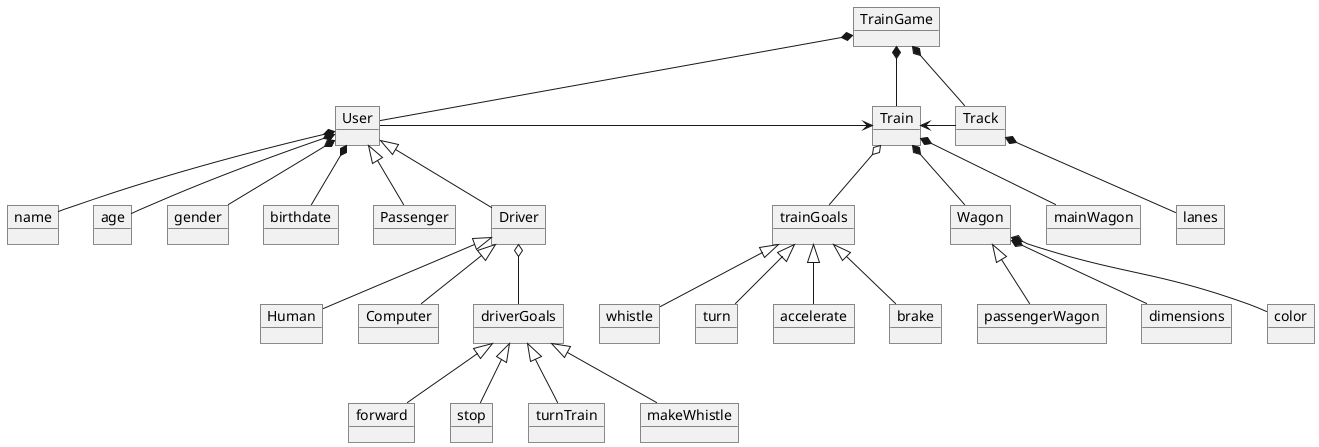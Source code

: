 @startuml Train Game

object TrainGame

object User
    object Driver
        object name
        object age
        object gender
        object birthdate
        object Human
        object Computer
        object Passenger
        object driverGoals
            object forward
            object stop
            object turnTrain
            object makeWhistle

object Train
    object mainWagon
    object trainGoals
        object accelerate
        object brake
        object whistle
        object turn

object Track
    object lanes

object Wagon
    object color
    object passengerWagon
    object dimensions

TrainGame *-- User
TrainGame *-- Train
TrainGame *-- Track

User *-- name
User *-- age
User *-- gender
User *-- birthdate
User -right-> Train
User <|-- Driver
Driver <|-- Human
Driver <|-- Computer
User <|-- Passenger

Driver o-- driverGoals
driverGoals <|-- forward
driverGoals <|-- stop
driverGoals <|-- turnTrain
driverGoals <|-- makeWhistle

Train *-- Wagon
Wagon *-- color
Wagon *-- dimensions
Wagon <|-- passengerWagon
Train *-- mainWagon
Train o-- trainGoals
trainGoals <|-- accelerate
trainGoals <|-- brake
trainGoals <|-- whistle
trainGoals <|-- turn

Track -left-> Train
Track *-- lanes

@enduml
